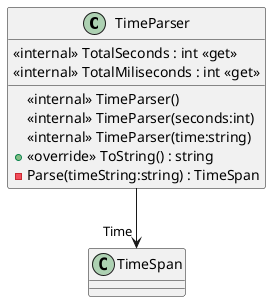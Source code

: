 @startuml
class TimeParser {
    <<internal>> TotalSeconds : int <<get>>
    <<internal>> TotalMiliseconds : int <<get>>
    <<internal>> TimeParser()
    <<internal>> TimeParser(seconds:int)
    <<internal>> TimeParser(time:string)
    + <<override>> ToString() : string
    - Parse(timeString:string) : TimeSpan
}
TimeParser --> "Time" TimeSpan
@enduml
